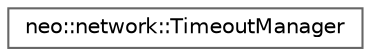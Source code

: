 digraph "Graphical Class Hierarchy"
{
 // LATEX_PDF_SIZE
  bgcolor="transparent";
  edge [fontname=Helvetica,fontsize=10,labelfontname=Helvetica,labelfontsize=10];
  node [fontname=Helvetica,fontsize=10,shape=box,height=0.2,width=0.4];
  rankdir="LR";
  Node0 [id="Node000000",label="neo::network::TimeoutManager",height=0.2,width=0.4,color="grey40", fillcolor="white", style="filled",URL="$classneo_1_1network_1_1_timeout_manager.html",tooltip="Connection timeout manager."];
}
